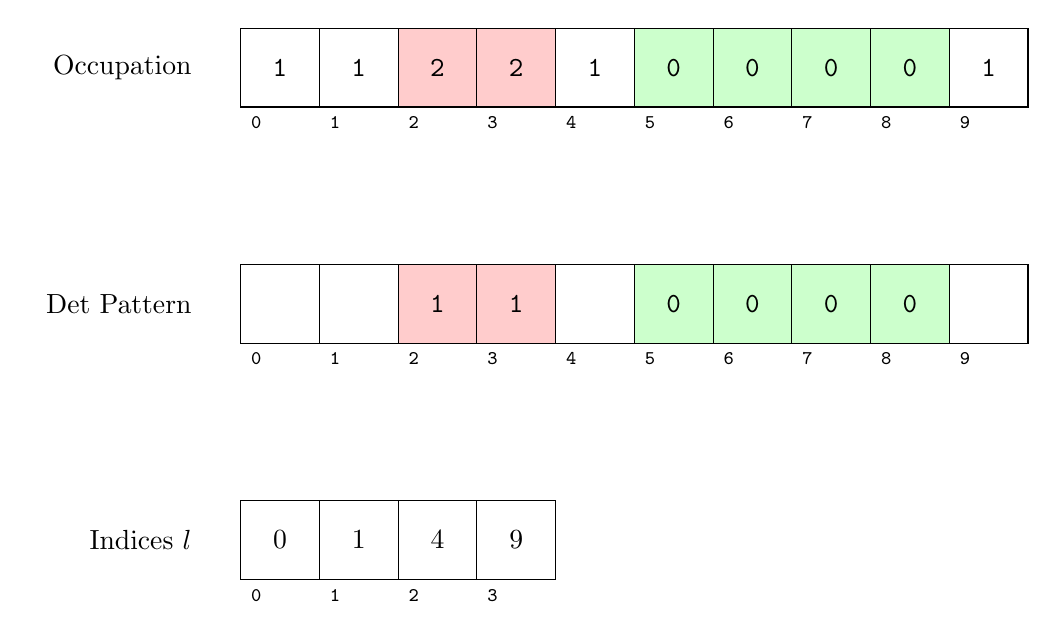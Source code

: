 
\usetikzlibrary{shapes.geometric}

\begin{tikzpicture}[square/.style={regular polygon,regular polygon sides=4}]
   \node[left] at (-0.5,1.5) {Occupation };
   \node[left] at (-0.5,-1.5) {Det Pattern };
   
	\foreach \x in {0,...,9} {
	 	\draw (\x,1) rectangle (\x+1,2);
	 	\draw (\x,-1) rectangle (\x+1,-2);
		\node at (\x+0.2,0.8)  { \scriptsize \texttt{\x} };
		\node at (\x+0.2,-2.2) { \scriptsize \texttt{\x} };
	}

	\foreach \x in {2,3} {
 		\draw[fill=red!20!white] (\x,1) rectangle (\x+1,2);
 		\draw[fill=red!20!white] (\x,-1) rectangle (\x+1,-2);
		\node at (\x+0.5,1.5) { \texttt{2} };
		\node at (\x+0.5,-1.5) { \texttt{1} };
	}

	\foreach \x in {5,6,7,8} {
 		\draw[fill=green!20!white] (\x,1) rectangle (\x+1,2);
 		\draw[fill=green!20!white] (\x,-1) rectangle (\x+1,-2);
		\node at (\x+0.5,1.5) { \texttt{0} };
		\node at (\x+0.5,-1.5) { \texttt{0} };
	}

	\foreach \x in {0,1,4,9} {
		\node at (\x+0.5,1.5) { \texttt{1} };
		%\node at (\x+0.5,-1.5) { \texttt{} };
	}


   \node[left] at (-0.5,-4.5) {Indices $l$};
	\foreach \x in {0,...,3} {
	 	\draw (\x,-4.0) rectangle (\x+1,-5.0);
		\node at (\x+0.2,-5.2) { \scriptsize \texttt{\x} };
    }
   \node at (0.5,-4.5) {$0$};
   \node at (1.5,-4.5) {$1$};
   \node at (2.5,-4.5) {$4$};
   \node at (3.5,-4.5) {$9$};

\end{tikzpicture}
